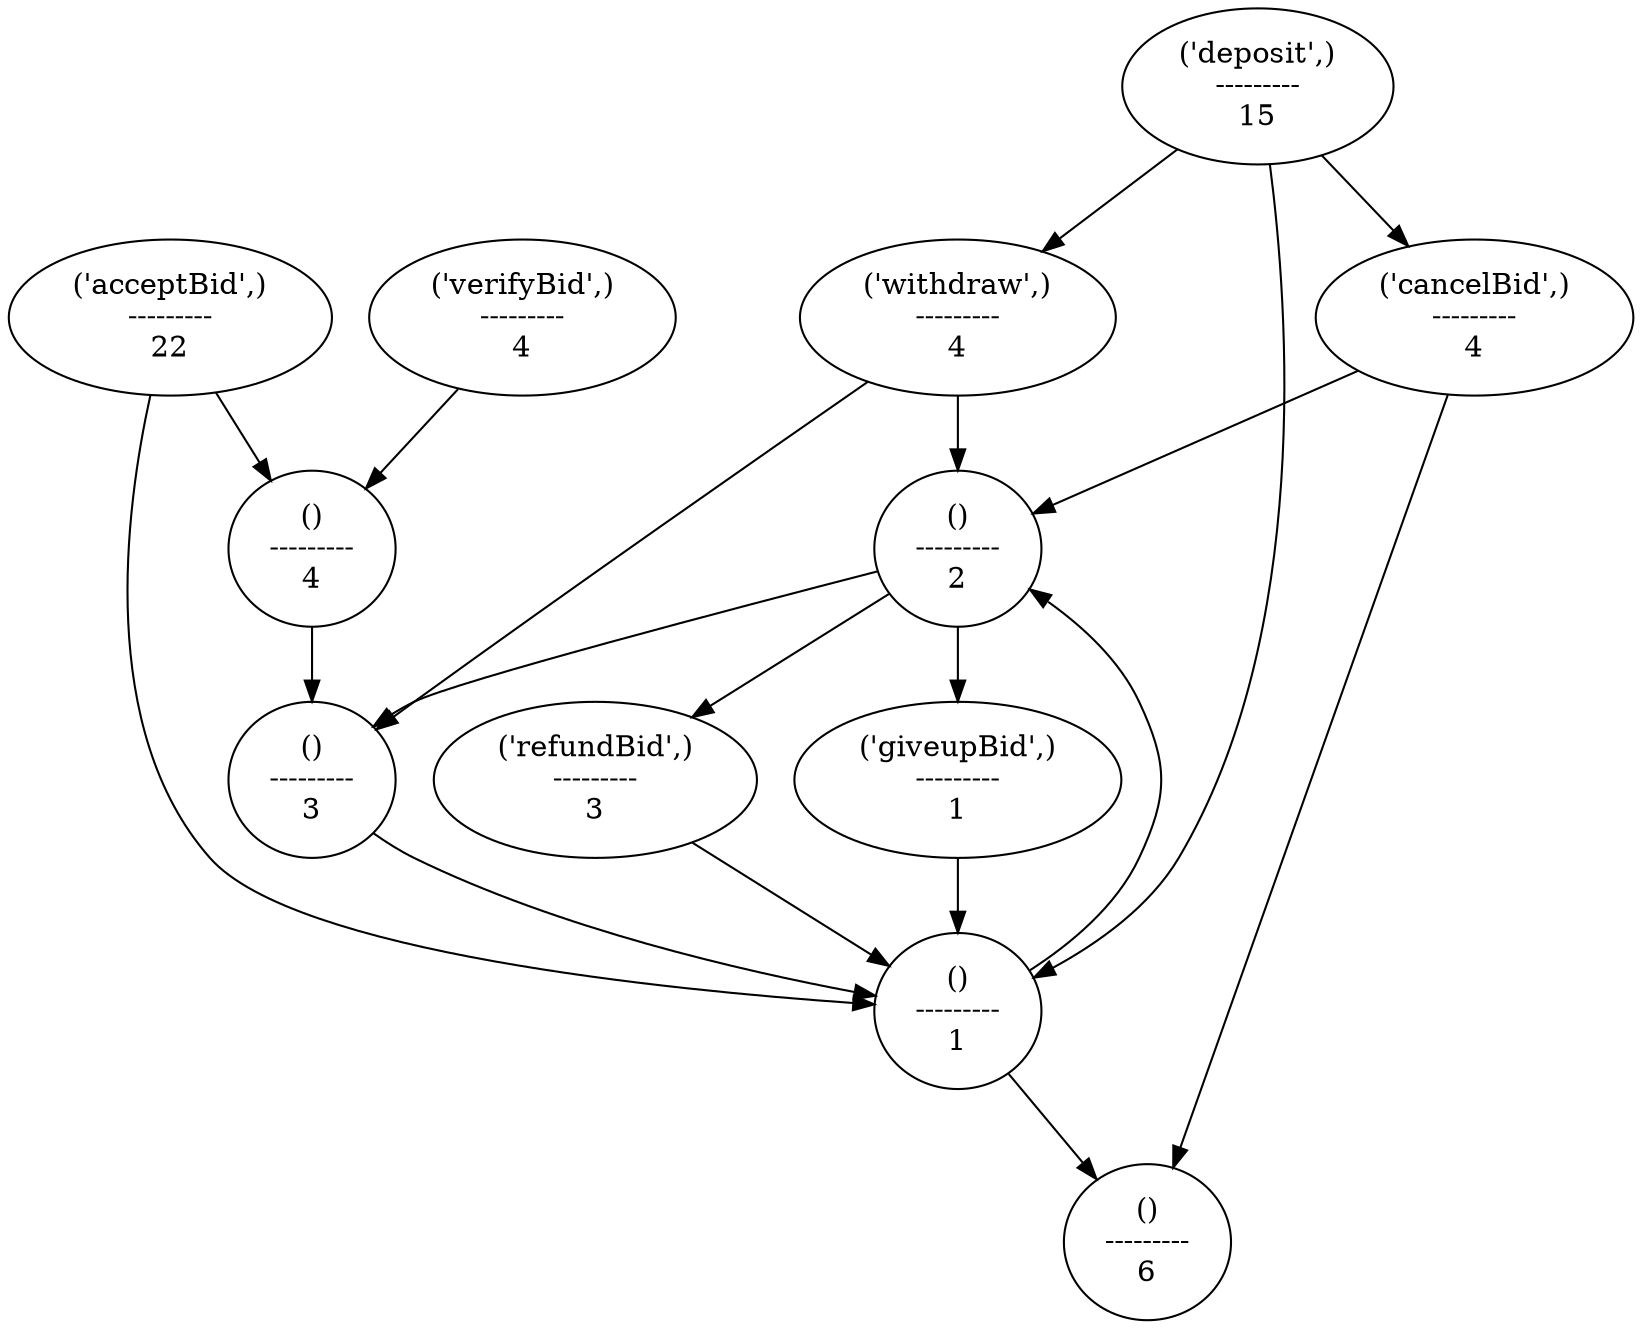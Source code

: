strict digraph  {
"('deposit',)\n---------\n15";
"('cancelBid',)\n---------\n4";
"()\n---------\n2";
"('giveupBid',)\n---------\n1";
"()\n---------\n1";
"()\n---------\n1";
"()\n---------\n1";
"()\n---------\n3";
"('refundBid',)\n---------\n3";
"()\n---------\n6";
"('withdraw',)\n---------\n4";
"()\n---------\n2";
"()\n---------\n3";
"()\n---------\n1";
"('acceptBid',)\n---------\n22";
"()\n---------\n4";
"('verifyBid',)\n---------\n4";
"('deposit',)\n---------\n15" -> "('cancelBid',)\n---------\n4";
"('deposit',)\n---------\n15" -> "('withdraw',)\n---------\n4";
"('deposit',)\n---------\n15" -> "()\n---------\n1";
"('cancelBid',)\n---------\n4" -> "()\n---------\n2";
"('cancelBid',)\n---------\n4" -> "()\n---------\n6";
"()\n---------\n2" -> "()\n---------\n3";
"()\n---------\n2" -> "('refundBid',)\n---------\n3";
"()\n---------\n2" -> "('giveupBid',)\n---------\n1";
"('giveupBid',)\n---------\n1" -> "()\n---------\n1";
"('giveupBid',)\n---------\n1" -> "()\n---------\n1";
"()\n---------\n3" -> "()\n---------\n1";
"()\n---------\n3" -> "()\n---------\n1";
"('refundBid',)\n---------\n3" -> "()\n---------\n1";
"('refundBid',)\n---------\n3" -> "()\n---------\n1";
"('withdraw',)\n---------\n4" -> "()\n---------\n2";
"('withdraw',)\n---------\n4" -> "()\n---------\n2";
"('withdraw',)\n---------\n4" -> "()\n---------\n3";
"('withdraw',)\n---------\n4" -> "()\n---------\n3";
"()\n---------\n2" -> "()\n---------\n3";
"()\n---------\n1" -> "()\n---------\n6";
"()\n---------\n1" -> "()\n---------\n2";
"('acceptBid',)\n---------\n22" -> "()\n---------\n1";
"('acceptBid',)\n---------\n22" -> "()\n---------\n4";
"()\n---------\n4" -> "()\n---------\n3";
"('verifyBid',)\n---------\n4" -> "()\n---------\n4";
}
